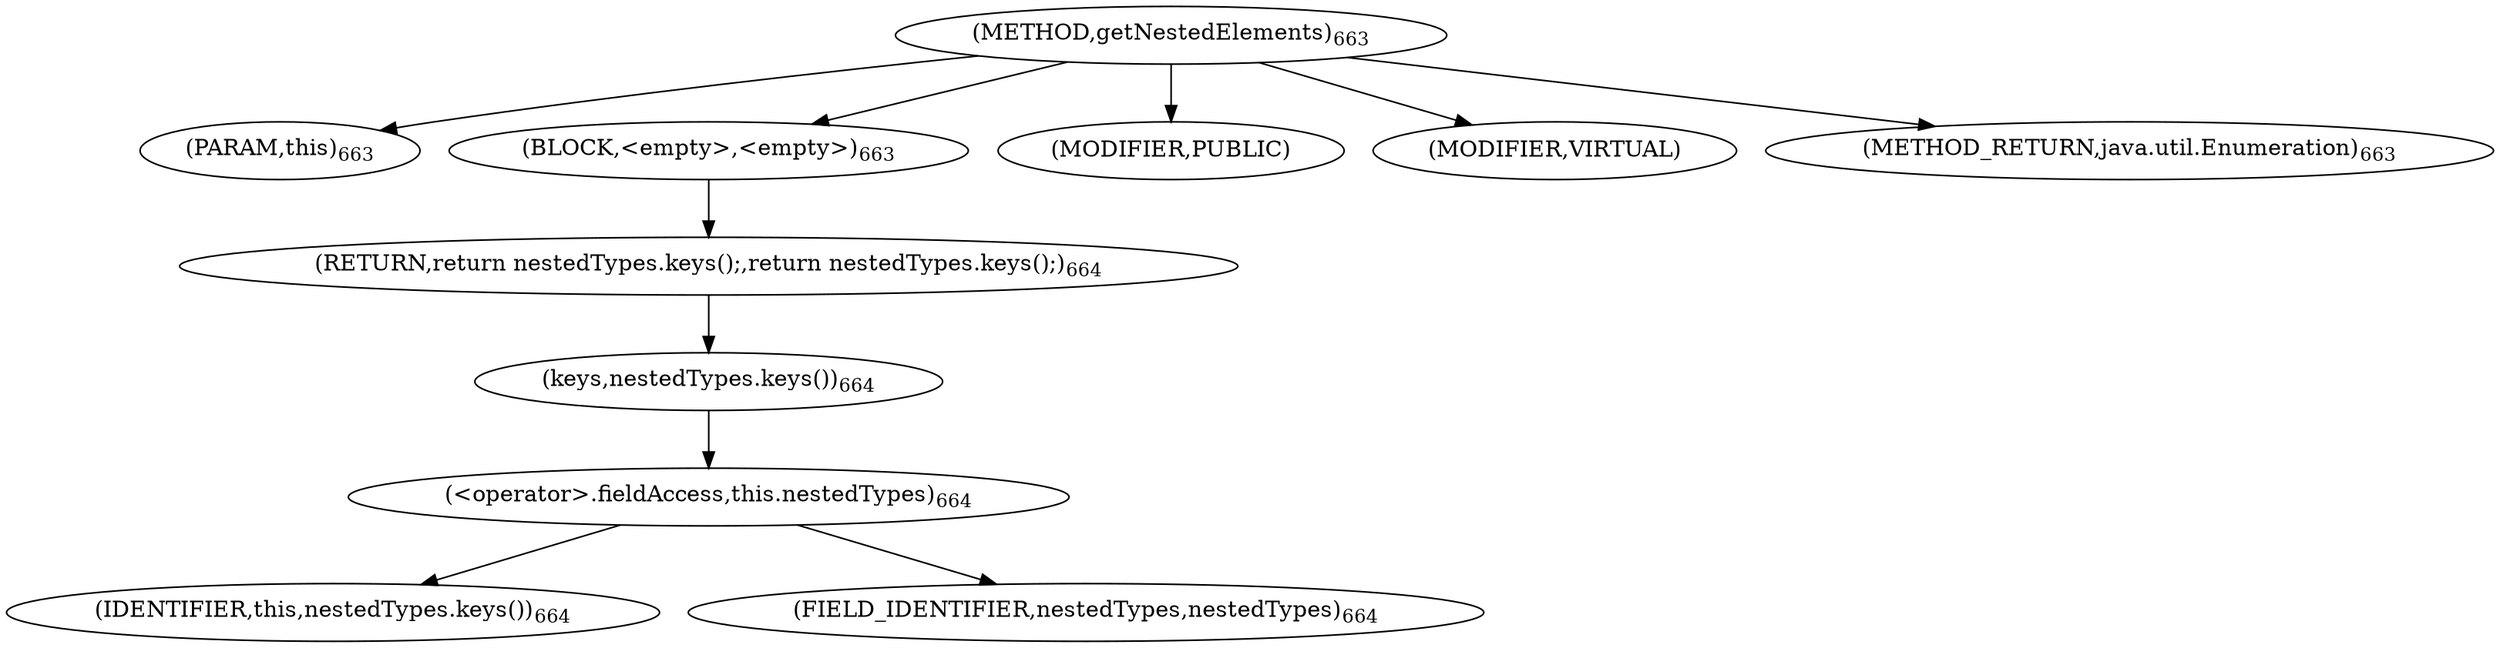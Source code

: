 digraph "getNestedElements" {  
"1189" [label = <(METHOD,getNestedElements)<SUB>663</SUB>> ]
"1190" [label = <(PARAM,this)<SUB>663</SUB>> ]
"1191" [label = <(BLOCK,&lt;empty&gt;,&lt;empty&gt;)<SUB>663</SUB>> ]
"1192" [label = <(RETURN,return nestedTypes.keys();,return nestedTypes.keys();)<SUB>664</SUB>> ]
"1193" [label = <(keys,nestedTypes.keys())<SUB>664</SUB>> ]
"1194" [label = <(&lt;operator&gt;.fieldAccess,this.nestedTypes)<SUB>664</SUB>> ]
"1195" [label = <(IDENTIFIER,this,nestedTypes.keys())<SUB>664</SUB>> ]
"1196" [label = <(FIELD_IDENTIFIER,nestedTypes,nestedTypes)<SUB>664</SUB>> ]
"1197" [label = <(MODIFIER,PUBLIC)> ]
"1198" [label = <(MODIFIER,VIRTUAL)> ]
"1199" [label = <(METHOD_RETURN,java.util.Enumeration)<SUB>663</SUB>> ]
  "1189" -> "1190" 
  "1189" -> "1191" 
  "1189" -> "1197" 
  "1189" -> "1198" 
  "1189" -> "1199" 
  "1191" -> "1192" 
  "1192" -> "1193" 
  "1193" -> "1194" 
  "1194" -> "1195" 
  "1194" -> "1196" 
}
